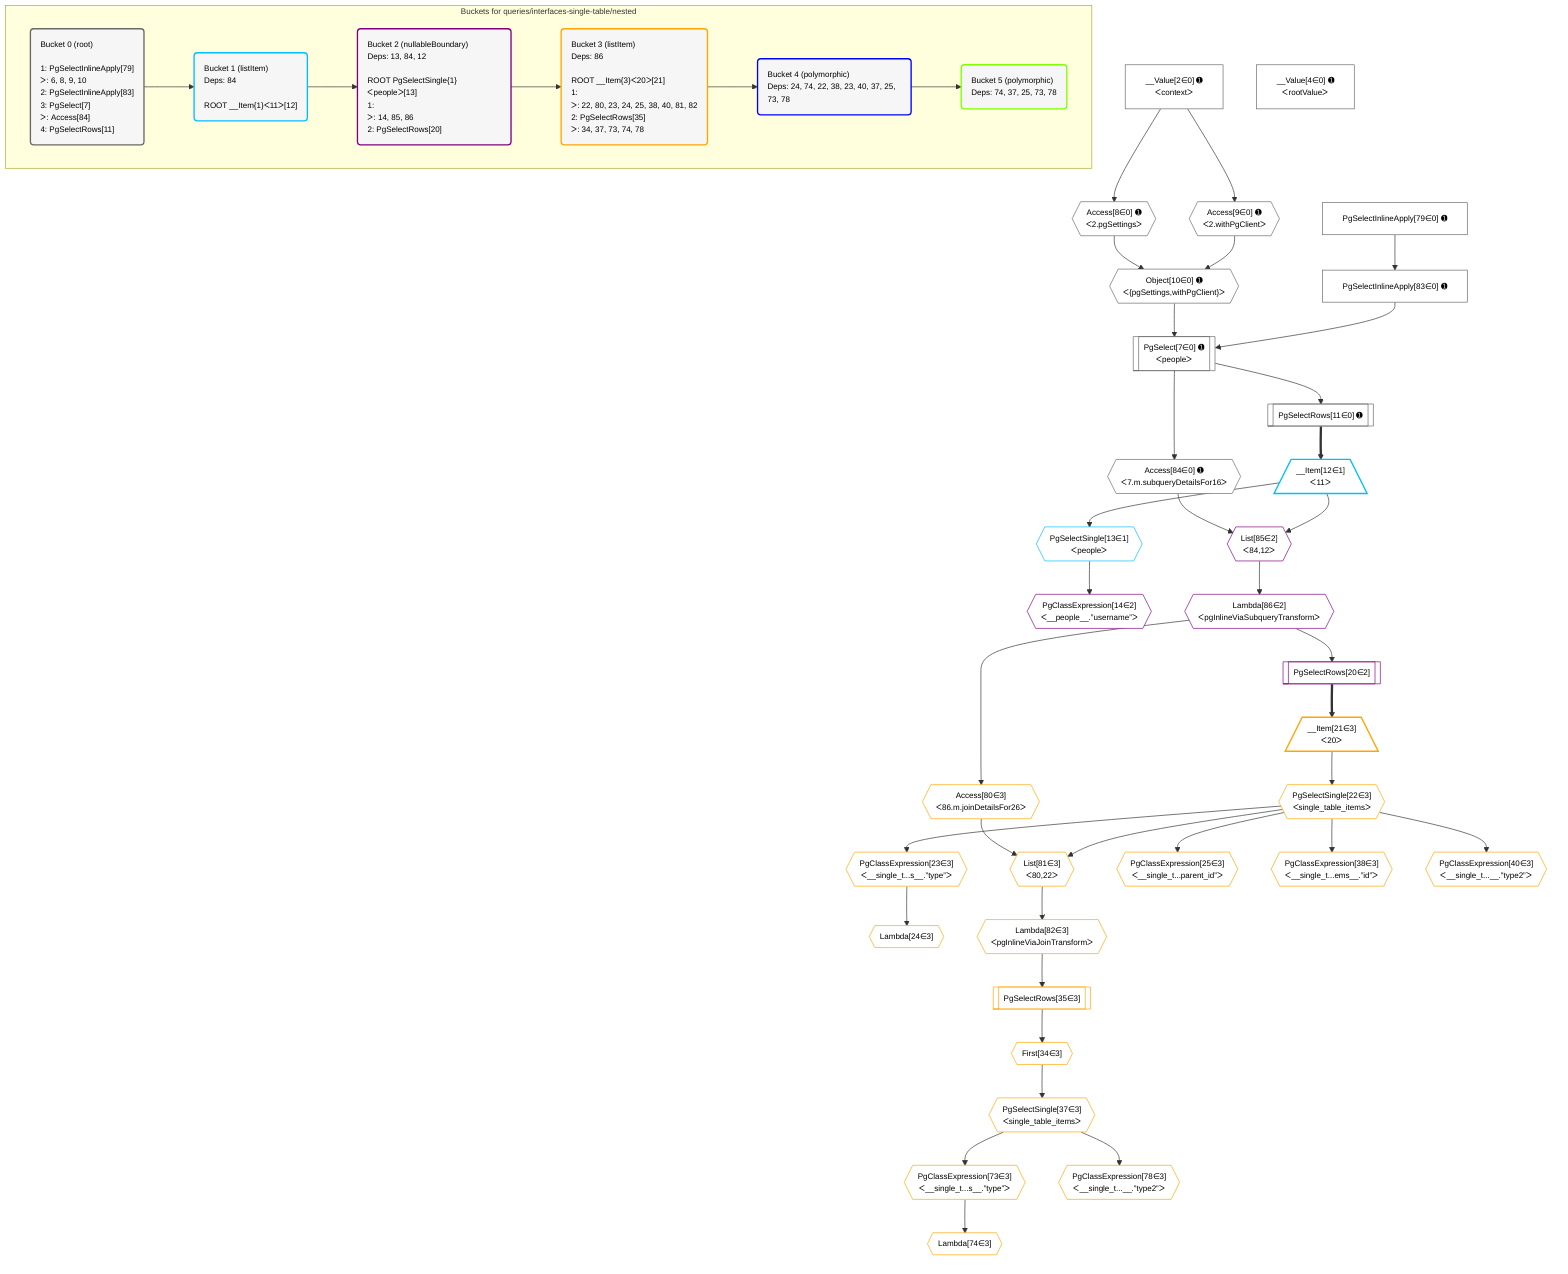 %%{init: {'themeVariables': { 'fontSize': '12px'}}}%%
graph TD
    classDef path fill:#eee,stroke:#000,color:#000
    classDef plan fill:#fff,stroke-width:1px,color:#000
    classDef itemplan fill:#fff,stroke-width:2px,color:#000
    classDef unbatchedplan fill:#dff,stroke-width:1px,color:#000
    classDef sideeffectplan fill:#fcc,stroke-width:2px,color:#000
    classDef bucket fill:#f6f6f6,color:#000,stroke-width:2px,text-align:left

    subgraph "Buckets for queries/interfaces-single-table/nested"
    Bucket0("Bucket 0 (root)<br /><br />1: PgSelectInlineApply[79]<br />ᐳ: 6, 8, 9, 10<br />2: PgSelectInlineApply[83]<br />3: PgSelect[7]<br />ᐳ: Access[84]<br />4: PgSelectRows[11]"):::bucket
    Bucket1("Bucket 1 (listItem)<br />Deps: 84<br /><br />ROOT __Item{1}ᐸ11ᐳ[12]"):::bucket
    Bucket2("Bucket 2 (nullableBoundary)<br />Deps: 13, 84, 12<br /><br />ROOT PgSelectSingle{1}ᐸpeopleᐳ[13]<br />1: <br />ᐳ: 14, 85, 86<br />2: PgSelectRows[20]"):::bucket
    Bucket3("Bucket 3 (listItem)<br />Deps: 86<br /><br />ROOT __Item{3}ᐸ20ᐳ[21]<br />1: <br />ᐳ: 22, 80, 23, 24, 25, 38, 40, 81, 82<br />2: PgSelectRows[35]<br />ᐳ: 34, 37, 73, 74, 78"):::bucket
    Bucket4("Bucket 4 (polymorphic)<br />Deps: 24, 74, 22, 38, 23, 40, 37, 25, 73, 78"):::bucket
    Bucket5("Bucket 5 (polymorphic)<br />Deps: 74, 37, 25, 73, 78"):::bucket
    end
    Bucket0 --> Bucket1
    Bucket1 --> Bucket2
    Bucket2 --> Bucket3
    Bucket3 --> Bucket4
    Bucket4 --> Bucket5

    %% plan dependencies
    PgSelect7[["PgSelect[7∈0] ➊<br />ᐸpeopleᐳ"]]:::plan
    Object10{{"Object[10∈0] ➊<br />ᐸ{pgSettings,withPgClient}ᐳ"}}:::plan
    PgSelectInlineApply83["PgSelectInlineApply[83∈0] ➊"]:::plan
    Object10 & PgSelectInlineApply83 --> PgSelect7
    PgSelectInlineApply79["PgSelectInlineApply[79∈0] ➊"]:::plan
    PgSelectInlineApply79 --> PgSelectInlineApply83
    Access8{{"Access[8∈0] ➊<br />ᐸ2.pgSettingsᐳ"}}:::plan
    Access9{{"Access[9∈0] ➊<br />ᐸ2.withPgClientᐳ"}}:::plan
    Access8 & Access9 --> Object10
    __Value2["__Value[2∈0] ➊<br />ᐸcontextᐳ"]:::plan
    __Value2 --> Access8
    __Value2 --> Access9
    PgSelectRows11[["PgSelectRows[11∈0] ➊"]]:::plan
    PgSelect7 --> PgSelectRows11
    Access84{{"Access[84∈0] ➊<br />ᐸ7.m.subqueryDetailsFor16ᐳ"}}:::plan
    PgSelect7 --> Access84
    __Value4["__Value[4∈0] ➊<br />ᐸrootValueᐳ"]:::plan
    __Item12[/"__Item[12∈1]<br />ᐸ11ᐳ"\]:::itemplan
    PgSelectRows11 ==> __Item12
    PgSelectSingle13{{"PgSelectSingle[13∈1]<br />ᐸpeopleᐳ"}}:::plan
    __Item12 --> PgSelectSingle13
    List85{{"List[85∈2]<br />ᐸ84,12ᐳ"}}:::plan
    Access84 & __Item12 --> List85
    PgClassExpression14{{"PgClassExpression[14∈2]<br />ᐸ__people__.”username”ᐳ"}}:::plan
    PgSelectSingle13 --> PgClassExpression14
    PgSelectRows20[["PgSelectRows[20∈2]"]]:::plan
    Lambda86{{"Lambda[86∈2]<br />ᐸpgInlineViaSubqueryTransformᐳ"}}:::plan
    Lambda86 --> PgSelectRows20
    List85 --> Lambda86
    List81{{"List[81∈3]<br />ᐸ80,22ᐳ"}}:::plan
    Access80{{"Access[80∈3]<br />ᐸ86.m.joinDetailsFor26ᐳ"}}:::plan
    PgSelectSingle22{{"PgSelectSingle[22∈3]<br />ᐸsingle_table_itemsᐳ"}}:::plan
    Access80 & PgSelectSingle22 --> List81
    __Item21[/"__Item[21∈3]<br />ᐸ20ᐳ"\]:::itemplan
    PgSelectRows20 ==> __Item21
    __Item21 --> PgSelectSingle22
    PgClassExpression23{{"PgClassExpression[23∈3]<br />ᐸ__single_t...s__.”type”ᐳ"}}:::plan
    PgSelectSingle22 --> PgClassExpression23
    Lambda24{{"Lambda[24∈3]"}}:::plan
    PgClassExpression23 --> Lambda24
    PgClassExpression25{{"PgClassExpression[25∈3]<br />ᐸ__single_t...parent_id”ᐳ"}}:::plan
    PgSelectSingle22 --> PgClassExpression25
    First34{{"First[34∈3]"}}:::plan
    PgSelectRows35[["PgSelectRows[35∈3]"]]:::plan
    PgSelectRows35 --> First34
    Lambda82{{"Lambda[82∈3]<br />ᐸpgInlineViaJoinTransformᐳ"}}:::plan
    Lambda82 --> PgSelectRows35
    PgSelectSingle37{{"PgSelectSingle[37∈3]<br />ᐸsingle_table_itemsᐳ"}}:::plan
    First34 --> PgSelectSingle37
    PgClassExpression38{{"PgClassExpression[38∈3]<br />ᐸ__single_t...ems__.”id”ᐳ"}}:::plan
    PgSelectSingle22 --> PgClassExpression38
    PgClassExpression40{{"PgClassExpression[40∈3]<br />ᐸ__single_t...__.”type2”ᐳ"}}:::plan
    PgSelectSingle22 --> PgClassExpression40
    PgClassExpression73{{"PgClassExpression[73∈3]<br />ᐸ__single_t...s__.”type”ᐳ"}}:::plan
    PgSelectSingle37 --> PgClassExpression73
    Lambda74{{"Lambda[74∈3]"}}:::plan
    PgClassExpression73 --> Lambda74
    PgClassExpression78{{"PgClassExpression[78∈3]<br />ᐸ__single_t...__.”type2”ᐳ"}}:::plan
    PgSelectSingle37 --> PgClassExpression78
    Lambda86 --> Access80
    List81 --> Lambda82

    %% define steps
    classDef bucket0 stroke:#696969
    class Bucket0,__Value2,__Value4,PgSelect7,Access8,Access9,Object10,PgSelectRows11,PgSelectInlineApply79,PgSelectInlineApply83,Access84 bucket0
    classDef bucket1 stroke:#00bfff
    class Bucket1,__Item12,PgSelectSingle13 bucket1
    classDef bucket2 stroke:#7f007f
    class Bucket2,PgClassExpression14,PgSelectRows20,List85,Lambda86 bucket2
    classDef bucket3 stroke:#ffa500
    class Bucket3,__Item21,PgSelectSingle22,PgClassExpression23,Lambda24,PgClassExpression25,First34,PgSelectRows35,PgSelectSingle37,PgClassExpression38,PgClassExpression40,PgClassExpression73,Lambda74,PgClassExpression78,Access80,List81,Lambda82 bucket3
    classDef bucket4 stroke:#0000ff
    class Bucket4 bucket4
    classDef bucket5 stroke:#7fff00
    class Bucket5 bucket5